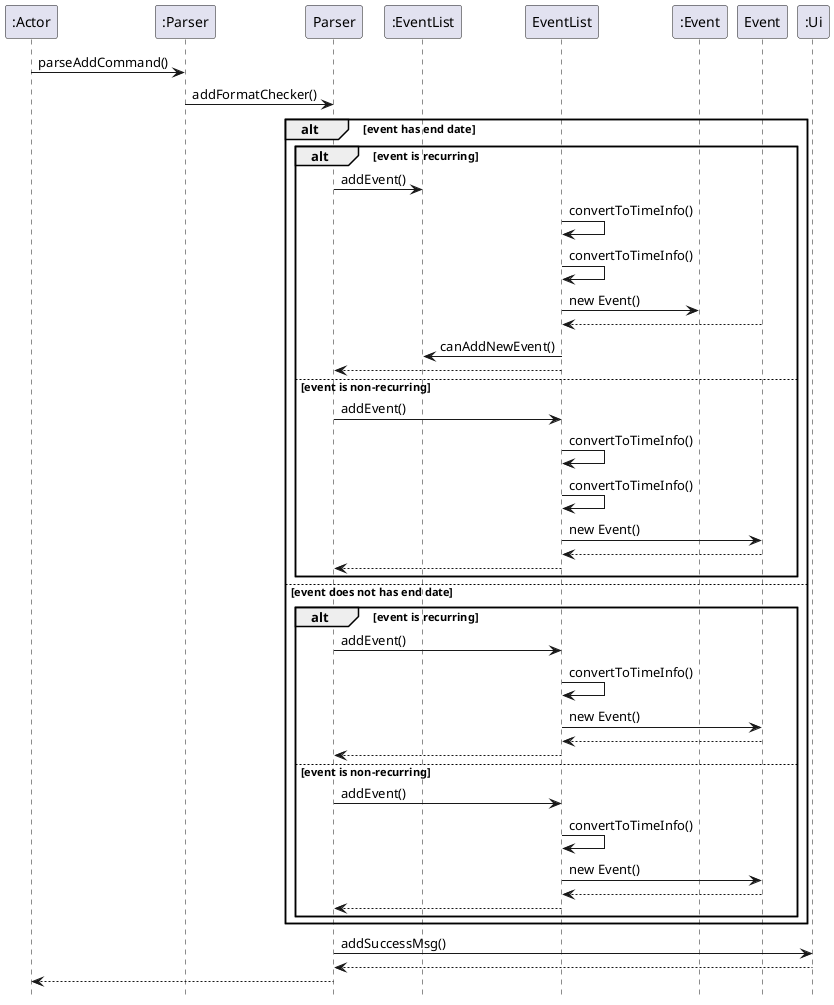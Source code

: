 @startuml
":Actor" -> ":Parser" : parseAddCommand()
":Parser" -> Parser : addFormatChecker()
alt event has end date
    alt event is recurring
        Parser -> ":EventList" : addEvent()
        EventList -> EventList : convertToTimeInfo()
        EventList -> EventList : convertToTimeInfo()
        EventList -> ":Event" : new Event()
        Event  --> EventList
        EventList -> ":EventList" : canAddNewEvent()
        EventList --> Parser
    else event is non-recurring
        Parser -> EventList : addEvent()
        EventList -> EventList : convertToTimeInfo()
        EventList -> EventList : convertToTimeInfo()
        EventList -> Event : new Event()
        Event  --> EventList
        EventList  --> Parser
    end
    else event does not has end date
        alt event is recurring
            Parser -> EventList : addEvent()
            EventList -> EventList : convertToTimeInfo()
            EventList -> Event : new Event()
            Event  --> EventList
            EventList --> Parser
        else event is non-recurring
            Parser -> EventList : addEvent()
            EventList -> EventList : convertToTimeInfo()
            EventList -> Event : new Event()
            Event  --> EventList
            EventList  --> Parser
        end
end
Parser -> ":Ui" : addSuccessMsg()
":Ui" --> Parser
Parser --> ":Actor"
hide footbox
@enduml